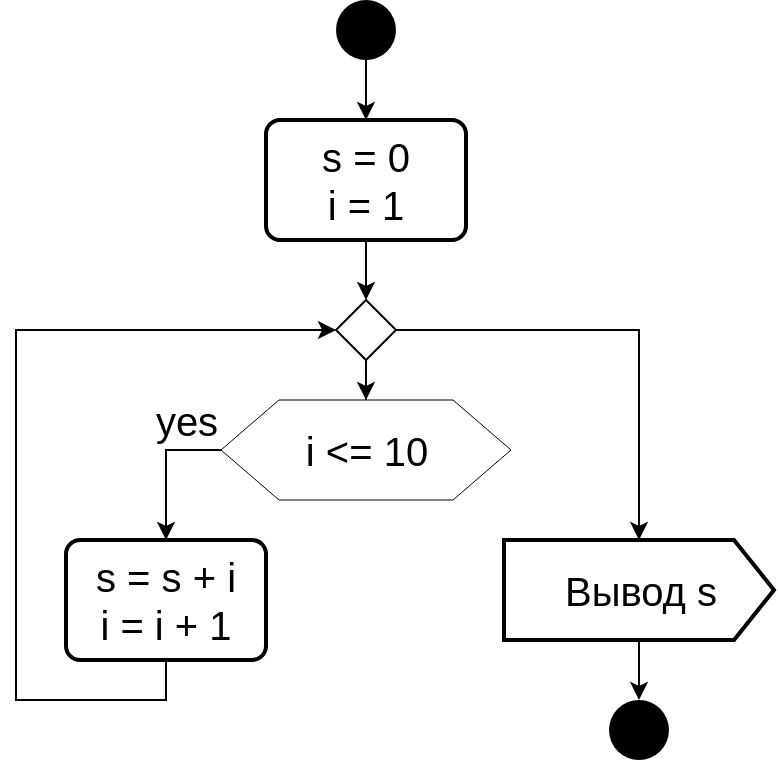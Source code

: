<mxfile version="14.9.3" type="github">
  <diagram id="C5RBs43oDa-KdzZeNtuy" name="Page-1">
    <mxGraphModel dx="693" dy="746" grid="1" gridSize="10" guides="1" tooltips="1" connect="1" arrows="1" fold="1" page="1" pageScale="1" pageWidth="827" pageHeight="1169" math="0" shadow="0">
      <root>
        <mxCell id="WIyWlLk6GJQsqaUBKTNV-0" />
        <mxCell id="WIyWlLk6GJQsqaUBKTNV-1" parent="WIyWlLk6GJQsqaUBKTNV-0" />
        <mxCell id="bFn-_cgj2wKhVDFezU3A-6" value="" style="edgeStyle=orthogonalEdgeStyle;rounded=0;orthogonalLoop=1;jettySize=auto;html=1;fontSize=20;" edge="1" parent="WIyWlLk6GJQsqaUBKTNV-1" source="bFn-_cgj2wKhVDFezU3A-0" target="bFn-_cgj2wKhVDFezU3A-1">
          <mxGeometry relative="1" as="geometry" />
        </mxCell>
        <mxCell id="bFn-_cgj2wKhVDFezU3A-0" value="" style="ellipse;fillColor=#000000;strokeColor=none;" vertex="1" parent="WIyWlLk6GJQsqaUBKTNV-1">
          <mxGeometry x="330" y="50" width="30" height="30" as="geometry" />
        </mxCell>
        <mxCell id="bFn-_cgj2wKhVDFezU3A-7" value="" style="edgeStyle=orthogonalEdgeStyle;rounded=0;orthogonalLoop=1;jettySize=auto;html=1;fontSize=20;" edge="1" parent="WIyWlLk6GJQsqaUBKTNV-1" source="bFn-_cgj2wKhVDFezU3A-1" target="bFn-_cgj2wKhVDFezU3A-3">
          <mxGeometry relative="1" as="geometry" />
        </mxCell>
        <mxCell id="bFn-_cgj2wKhVDFezU3A-1" value="s = 0&lt;br&gt;i = 1" style="rounded=1;whiteSpace=wrap;html=1;absoluteArcSize=1;arcSize=14;strokeWidth=2;fontSize=20;" vertex="1" parent="WIyWlLk6GJQsqaUBKTNV-1">
          <mxGeometry x="295" y="110" width="100" height="60" as="geometry" />
        </mxCell>
        <mxCell id="bFn-_cgj2wKhVDFezU3A-10" style="edgeStyle=orthogonalEdgeStyle;rounded=0;orthogonalLoop=1;jettySize=auto;html=1;exitX=0;exitY=0.5;exitDx=0;exitDy=0;entryX=0.5;entryY=0;entryDx=0;entryDy=0;fontSize=20;" edge="1" parent="WIyWlLk6GJQsqaUBKTNV-1" source="bFn-_cgj2wKhVDFezU3A-2" target="bFn-_cgj2wKhVDFezU3A-9">
          <mxGeometry relative="1" as="geometry" />
        </mxCell>
        <mxCell id="bFn-_cgj2wKhVDFezU3A-2" value="&lt;font style=&quot;font-size: 20px&quot;&gt;i &amp;lt;= 10&lt;/font&gt;" style="shape=stencil(tZXbUoQwDIafprdOD673Dup7VDYrHbsNU+quvr2hpQou4B6AYWCStF//0KQwVTSVroFJXjH1xKQUnNOT7GOyZbZ1U0MZkvOgvdGvFlKkCR7f4Wi2oWMYV4E3oY2qZ8YfaUx7q6JE5whi0DWDSC9OMG0czeWfCdYt/zWwauLvIYDvRCcvky/nY+8264DFSnqH2Kx+cb3LgYeKxVobtxhYXI9VBXmmilsVO/Tw5vHDbUfFpP4p0aInR3rH1ZhUPF7zyeyMtSOzHTqYn9hvXGr43wb+5+vVuh14EsjhPR5gqgw2s7lkgjWuR7gfPQIuIYiHmxE/5+ANifyVIeZ39qyvcRXjklRibU/seC6hqZY4KfzoTX+c6PgG);whiteSpace=wrap;html=1;strokeWidth=1;" vertex="1" parent="WIyWlLk6GJQsqaUBKTNV-1">
          <mxGeometry x="272.5" y="250" width="145" height="50" as="geometry" />
        </mxCell>
        <mxCell id="bFn-_cgj2wKhVDFezU3A-8" value="" style="edgeStyle=orthogonalEdgeStyle;rounded=0;orthogonalLoop=1;jettySize=auto;html=1;fontSize=20;" edge="1" parent="WIyWlLk6GJQsqaUBKTNV-1" source="bFn-_cgj2wKhVDFezU3A-3" target="bFn-_cgj2wKhVDFezU3A-2">
          <mxGeometry relative="1" as="geometry" />
        </mxCell>
        <mxCell id="bFn-_cgj2wKhVDFezU3A-14" style="edgeStyle=orthogonalEdgeStyle;rounded=0;orthogonalLoop=1;jettySize=auto;html=1;exitX=1;exitY=0.5;exitDx=0;exitDy=0;fontSize=20;" edge="1" parent="WIyWlLk6GJQsqaUBKTNV-1" source="bFn-_cgj2wKhVDFezU3A-3" target="bFn-_cgj2wKhVDFezU3A-13">
          <mxGeometry relative="1" as="geometry" />
        </mxCell>
        <mxCell id="bFn-_cgj2wKhVDFezU3A-3" value="" style="rhombus;fontSize=20;strokeWidth=1;" vertex="1" parent="WIyWlLk6GJQsqaUBKTNV-1">
          <mxGeometry x="330" y="200" width="30" height="30" as="geometry" />
        </mxCell>
        <mxCell id="bFn-_cgj2wKhVDFezU3A-12" style="edgeStyle=orthogonalEdgeStyle;rounded=0;orthogonalLoop=1;jettySize=auto;html=1;exitX=0.5;exitY=1;exitDx=0;exitDy=0;entryX=0;entryY=0.5;entryDx=0;entryDy=0;fontSize=20;" edge="1" parent="WIyWlLk6GJQsqaUBKTNV-1" source="bFn-_cgj2wKhVDFezU3A-9" target="bFn-_cgj2wKhVDFezU3A-3">
          <mxGeometry relative="1" as="geometry">
            <Array as="points">
              <mxPoint x="245" y="400" />
              <mxPoint x="170" y="400" />
              <mxPoint x="170" y="215" />
            </Array>
          </mxGeometry>
        </mxCell>
        <mxCell id="bFn-_cgj2wKhVDFezU3A-9" value="s = s + i&lt;br&gt;i = i + 1" style="rounded=1;whiteSpace=wrap;html=1;absoluteArcSize=1;arcSize=14;strokeWidth=2;fontSize=20;" vertex="1" parent="WIyWlLk6GJQsqaUBKTNV-1">
          <mxGeometry x="195" y="320" width="100" height="60" as="geometry" />
        </mxCell>
        <mxCell id="bFn-_cgj2wKhVDFezU3A-11" value="yes" style="text;html=1;align=center;verticalAlign=middle;resizable=0;points=[];autosize=1;strokeColor=none;fontSize=20;" vertex="1" parent="WIyWlLk6GJQsqaUBKTNV-1">
          <mxGeometry x="230" y="245" width="50" height="30" as="geometry" />
        </mxCell>
        <mxCell id="bFn-_cgj2wKhVDFezU3A-16" value="" style="edgeStyle=orthogonalEdgeStyle;rounded=0;orthogonalLoop=1;jettySize=auto;html=1;fontSize=20;" edge="1" parent="WIyWlLk6GJQsqaUBKTNV-1" source="bFn-_cgj2wKhVDFezU3A-13" target="bFn-_cgj2wKhVDFezU3A-15">
          <mxGeometry relative="1" as="geometry" />
        </mxCell>
        <mxCell id="bFn-_cgj2wKhVDFezU3A-13" value="Вывод s" style="html=1;shape=mxgraph.infographic.ribbonSimple;notch1=0;notch2=20;align=center;verticalAlign=middle;fontSize=20;fontStyle=0;fillColor=#FFFFFF;strokeWidth=2;" vertex="1" parent="WIyWlLk6GJQsqaUBKTNV-1">
          <mxGeometry x="414" y="320" width="135" height="50" as="geometry" />
        </mxCell>
        <mxCell id="bFn-_cgj2wKhVDFezU3A-15" value="" style="ellipse;fillColor=#000000;strokeColor=none;" vertex="1" parent="WIyWlLk6GJQsqaUBKTNV-1">
          <mxGeometry x="466.5" y="400" width="30" height="30" as="geometry" />
        </mxCell>
      </root>
    </mxGraphModel>
  </diagram>
</mxfile>
